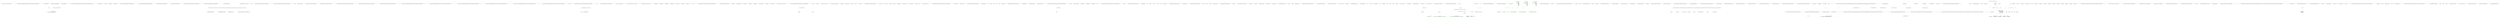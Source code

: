 digraph  {
d5 [cluster="QuantConnect.Securities.Option.DefaultQLRiskFreeRateEstimator.Estimate(QuantConnect.Securities.Security, QuantConnect.Data.Slice, QuantConnect.Data.Market.OptionContract)", color=green, community=0, label="var settlementDate = contract.Time.Date.AddDays(Option.DefaultSettlementDays)", prediction=0, span="53-53"];
d3 [cluster="QuantConnect.Securities.Option.DefaultQLRiskFreeRateEstimator.Estimate(QuantConnect.Securities.Security, QuantConnect.Data.Slice, QuantConnect.Data.Market.OptionContract)", label="Entry QuantConnect.Securities.Option.DefaultQLRiskFreeRateEstimator.Estimate(QuantConnect.Securities.Security, QuantConnect.Data.Slice, QuantConnect.Data.Market.OptionContract)", span="50-50"];
d4 [cluster="QuantConnect.Securities.Option.DefaultQLRiskFreeRateEstimator.Estimate(QuantConnect.Securities.Security, QuantConnect.Data.Slice, QuantConnect.Data.Market.OptionContract)", label="var dayCounter = new Actual365Fixed()", span="52-52"];
d6 [cluster="QuantConnect.Securities.Option.DefaultQLRiskFreeRateEstimator.Estimate(QuantConnect.Securities.Security, QuantConnect.Data.Slice, QuantConnect.Data.Market.OptionContract)", color=green, community=1, label="return new Handle<YieldTermStructure>(\r\n                        new FlatForward(settlementDate, (double)_riskFreeRate, dayCounter));", prediction=1, span="55-56"];
d9 [cluster="System.DateTime.AddDays(double)", label="Entry System.DateTime.AddDays(double)", span="0-0"];
d12 [label="QuantConnect.Securities.Option.DefaultQLRiskFreeRateEstimator", span=""];
d7 [cluster="QuantConnect.Securities.Option.DefaultQLRiskFreeRateEstimator.Estimate(QuantConnect.Securities.Security, QuantConnect.Data.Slice, QuantConnect.Data.Market.OptionContract)", label="Exit QuantConnect.Securities.Option.DefaultQLRiskFreeRateEstimator.Estimate(QuantConnect.Securities.Security, QuantConnect.Data.Slice, QuantConnect.Data.Market.OptionContract)", span="50-50"];
d10 [cluster="Handle<YieldTermStructure>.cstr", label="Entry Handle<YieldTermStructure>.cstr", span=""];
d11 [cluster="FlatForward.cstr", label="Entry FlatForward.cstr", span=""];
d8 [cluster="Actual365Fixed.cstr", label="Entry Actual365Fixed.cstr", span=""];
d1 [cluster="QuantConnect.Securities.Option.DefaultQLRiskFreeRateEstimator.DefaultQLRiskFreeRateEstimator(decimal)", label="_riskFreeRate = riskFreeRate", span="39-39"];
d0 [cluster="QuantConnect.Securities.Option.DefaultQLRiskFreeRateEstimator.DefaultQLRiskFreeRateEstimator(decimal)", label="Entry QuantConnect.Securities.Option.DefaultQLRiskFreeRateEstimator.DefaultQLRiskFreeRateEstimator(decimal)", span="37-37"];
d2 [cluster="QuantConnect.Securities.Option.DefaultQLRiskFreeRateEstimator.DefaultQLRiskFreeRateEstimator(decimal)", label="Exit QuantConnect.Securities.Option.DefaultQLRiskFreeRateEstimator.DefaultQLRiskFreeRateEstimator(decimal)", span="37-37"];
m0_9 [cluster="QuantConnect.Indicators.MeanAbsoluteDeviation.MeanAbsoluteDeviation(string, int)", file="DefaultQLUnderlyingVolatilityEstimator.cs", label="Entry QuantConnect.Indicators.MeanAbsoluteDeviation.MeanAbsoluteDeviation(string, int)", span="43-43"];
m0_8 [cluster="QuantConnect.Indicators.MovingAverageType.AsIndicator(string, int)", file="DefaultQLUnderlyingVolatilityEstimator.cs", label="Entry QuantConnect.Indicators.MovingAverageType.AsIndicator(string, int)", span="54-54"];
m0_18 [cluster="QuantConnect.Indicators.IndicatorBase<QuantConnect.Indicators.IndicatorDataPoint>.Update(System.DateTime, decimal)", file="DefaultQLUnderlyingVolatilityEstimator.cs", label="Entry QuantConnect.Indicators.IndicatorBase<QuantConnect.Indicators.IndicatorDataPoint>.Update(System.DateTime, decimal)", span="33-33"];
m0_10 [cluster="QuantConnect.Indicators.CommodityChannelIndex.ComputeNextValue(QuantConnect.Data.Market.TradeBar)", file="DefaultQLUnderlyingVolatilityEstimator.cs", label="Entry QuantConnect.Indicators.CommodityChannelIndex.ComputeNextValue(QuantConnect.Data.Market.TradeBar)", span="89-89"];
m0_11 [cluster="QuantConnect.Indicators.CommodityChannelIndex.ComputeNextValue(QuantConnect.Data.Market.TradeBar)", file="DefaultQLUnderlyingVolatilityEstimator.cs", label="decimal typicalPrice = (input.High + input.Low + input.Close) / 3.0m", span="90-90"];
m0_12 [cluster="QuantConnect.Indicators.CommodityChannelIndex.ComputeNextValue(QuantConnect.Data.Market.TradeBar)", file="DefaultQLUnderlyingVolatilityEstimator.cs", label="TypicalPriceAverage.Update(input.Time, typicalPrice)", span="92-92"];
m0_13 [cluster="QuantConnect.Indicators.CommodityChannelIndex.ComputeNextValue(QuantConnect.Data.Market.TradeBar)", file="DefaultQLUnderlyingVolatilityEstimator.cs", label="TypicalPriceMeanDeviation.Update(input.Time, typicalPrice)", span="93-93"];
m0_16 [cluster="QuantConnect.Indicators.CommodityChannelIndex.ComputeNextValue(QuantConnect.Data.Market.TradeBar)", file="DefaultQLUnderlyingVolatilityEstimator.cs", label="return (typicalPrice - TypicalPriceAverage.Current) / (_k * TypicalPriceMeanDeviation.Current);", span="98-98"];
m0_14 [cluster="QuantConnect.Indicators.CommodityChannelIndex.ComputeNextValue(QuantConnect.Data.Market.TradeBar)", file="DefaultQLUnderlyingVolatilityEstimator.cs", label="TypicalPriceMeanDeviation.Current == 0.0m", span="95-95"];
m0_15 [cluster="QuantConnect.Indicators.CommodityChannelIndex.ComputeNextValue(QuantConnect.Data.Market.TradeBar)", file="DefaultQLUnderlyingVolatilityEstimator.cs", label="return 0.0m;", span="96-96"];
m0_17 [cluster="QuantConnect.Indicators.CommodityChannelIndex.ComputeNextValue(QuantConnect.Data.Market.TradeBar)", file="DefaultQLUnderlyingVolatilityEstimator.cs", label="Exit QuantConnect.Indicators.CommodityChannelIndex.ComputeNextValue(QuantConnect.Data.Market.TradeBar)", span="89-89"];
m0_2 [cluster="QuantConnect.Indicators.CommodityChannelIndex.CommodityChannelIndex(string, int, QuantConnect.Indicators.MovingAverageType)", file="DefaultQLUnderlyingVolatilityEstimator.cs", label="Entry QuantConnect.Indicators.CommodityChannelIndex.CommodityChannelIndex(string, int, QuantConnect.Indicators.MovingAverageType)", span="69-69"];
m0_3 [cluster="QuantConnect.Indicators.CommodityChannelIndex.CommodityChannelIndex(string, int, QuantConnect.Indicators.MovingAverageType)", file="DefaultQLUnderlyingVolatilityEstimator.cs", label="_period = period", span="71-71"];
m0_4 [cluster="QuantConnect.Indicators.CommodityChannelIndex.CommodityChannelIndex(string, int, QuantConnect.Indicators.MovingAverageType)", file="DefaultQLUnderlyingVolatilityEstimator.cs", label="MovingAverageType = movingAverageType", span="72-72"];
m0_5 [cluster="QuantConnect.Indicators.CommodityChannelIndex.CommodityChannelIndex(string, int, QuantConnect.Indicators.MovingAverageType)", file="DefaultQLUnderlyingVolatilityEstimator.cs", label="TypicalPriceAverage = movingAverageType.AsIndicator(name + ''_TypicalPriceAvg'', period)", span="73-73"];
m0_6 [cluster="QuantConnect.Indicators.CommodityChannelIndex.CommodityChannelIndex(string, int, QuantConnect.Indicators.MovingAverageType)", file="DefaultQLUnderlyingVolatilityEstimator.cs", label="TypicalPriceMeanDeviation = new MeanAbsoluteDeviation(name + ''_TypicalPriceMAD'', period)", span="74-74"];
m0_7 [cluster="QuantConnect.Indicators.CommodityChannelIndex.CommodityChannelIndex(string, int, QuantConnect.Indicators.MovingAverageType)", file="DefaultQLUnderlyingVolatilityEstimator.cs", label="Exit QuantConnect.Indicators.CommodityChannelIndex.CommodityChannelIndex(string, int, QuantConnect.Indicators.MovingAverageType)", span="69-69"];
m0_0 [cluster="QuantConnect.Indicators.CommodityChannelIndex.CommodityChannelIndex(int, QuantConnect.Indicators.MovingAverageType)", file="DefaultQLUnderlyingVolatilityEstimator.cs", label="Entry QuantConnect.Indicators.CommodityChannelIndex.CommodityChannelIndex(int, QuantConnect.Indicators.MovingAverageType)", span="58-58"];
m0_1 [cluster="QuantConnect.Indicators.CommodityChannelIndex.CommodityChannelIndex(int, QuantConnect.Indicators.MovingAverageType)", file="DefaultQLUnderlyingVolatilityEstimator.cs", label="Exit QuantConnect.Indicators.CommodityChannelIndex.CommodityChannelIndex(int, QuantConnect.Indicators.MovingAverageType)", span="58-58"];
m0_19 [file="DefaultQLUnderlyingVolatilityEstimator.cs", label="QuantConnect.Indicators.CommodityChannelIndex", span=""];
m1_0 [cluster="QuantConnect.Securities.Option.IDividendYieldEstimator.Estimate(QuantConnect.Securities.Security, QuantConnect.Data.Slice, QuantConnect.Data.Market.OptionContract)", file="IDividendYieldEstimator.cs", label="Entry QuantConnect.Securities.Option.IDividendYieldEstimator.Estimate(QuantConnect.Securities.Security, QuantConnect.Data.Slice, QuantConnect.Data.Market.OptionContract)", span="40-40"];
m1_1 [cluster="QuantConnect.Securities.Option.IDividendYieldEstimator.Estimate(QuantConnect.Securities.Security, QuantConnect.Data.Slice, QuantConnect.Data.Market.OptionContract)", file="IDividendYieldEstimator.cs", label="Exit QuantConnect.Securities.Option.IDividendYieldEstimator.Estimate(QuantConnect.Securities.Security, QuantConnect.Data.Slice, QuantConnect.Data.Market.OptionContract)", span="40-40"];
m2_0 [cluster="QuantConnect.Securities.Option.IRiskFreeRateEstimator.Estimate(QuantConnect.Securities.Security, QuantConnect.Data.Slice, QuantConnect.Data.Market.OptionContract)", file="IRiskFreeRateEstimator.cs", label="Entry QuantConnect.Securities.Option.IRiskFreeRateEstimator.Estimate(QuantConnect.Securities.Security, QuantConnect.Data.Slice, QuantConnect.Data.Market.OptionContract)", span="39-39"];
m2_1 [cluster="QuantConnect.Securities.Option.IRiskFreeRateEstimator.Estimate(QuantConnect.Securities.Security, QuantConnect.Data.Slice, QuantConnect.Data.Market.OptionContract)", file="IRiskFreeRateEstimator.cs", label="Exit QuantConnect.Securities.Option.IRiskFreeRateEstimator.Estimate(QuantConnect.Securities.Security, QuantConnect.Data.Slice, QuantConnect.Data.Market.OptionContract)", span="39-39"];
m3_0 [cluster="QuantConnect.Securities.Option.IUnderlyingVolatilityEstimator.Estimate(QuantConnect.Securities.Security, QuantConnect.Data.Slice, QuantConnect.Data.Market.OptionContract)", file="IUnderlyingVolatilityEstimator.cs", label="Entry QuantConnect.Securities.Option.IUnderlyingVolatilityEstimator.Estimate(QuantConnect.Securities.Security, QuantConnect.Data.Slice, QuantConnect.Data.Market.OptionContract)", span="40-40"];
m3_1 [cluster="QuantConnect.Securities.Option.IUnderlyingVolatilityEstimator.Estimate(QuantConnect.Securities.Security, QuantConnect.Data.Slice, QuantConnect.Data.Market.OptionContract)", file="IUnderlyingVolatilityEstimator.cs", label="Exit QuantConnect.Securities.Option.IUnderlyingVolatilityEstimator.Estimate(QuantConnect.Securities.Security, QuantConnect.Data.Slice, QuantConnect.Data.Market.OptionContract)", span="40-40"];
m5_112 [cluster="Unk.ToLower", file="OptionContract.cs", label="Entry Unk.ToLower", span=""];
m5_92 [cluster="QuantConnect.Data.Market.Tick.GetSource(QuantConnect.Data.SubscriptionDataConfig, System.DateTime, QuantConnect.DataFeedEndpoint)", file="OptionContract.cs", label="Entry QuantConnect.Data.Market.Tick.GetSource(QuantConnect.Data.SubscriptionDataConfig, System.DateTime, QuantConnect.DataFeedEndpoint)", span="268-268"];
m5_93 [cluster="QuantConnect.Data.Market.Tick.GetSource(QuantConnect.Data.SubscriptionDataConfig, System.DateTime, QuantConnect.DataFeedEndpoint)", file="OptionContract.cs", label="var source = ''''", span="270-270"];
m5_95 [cluster="QuantConnect.Data.Market.Tick.GetSource(QuantConnect.Data.SubscriptionDataConfig, System.DateTime, QuantConnect.DataFeedEndpoint)", file="OptionContract.cs", label=datafeed, span="273-273"];
m5_99 [cluster="QuantConnect.Data.Market.Tick.GetSource(QuantConnect.Data.SubscriptionDataConfig, System.DateTime, QuantConnect.DataFeedEndpoint)", file="OptionContract.cs", label="config.Security == SecurityType.Forex", span="280-280"];
m5_102 [cluster="QuantConnect.Data.Market.Tick.GetSource(QuantConnect.Data.SubscriptionDataConfig, System.DateTime, QuantConnect.DataFeedEndpoint)", file="OptionContract.cs", label="var symbol = String.IsNullOrEmpty(config.MappedSymbol) ? config.Symbol : config.MappedSymbol", span="285-285"];
m5_103 [cluster="QuantConnect.Data.Market.Tick.GetSource(QuantConnect.Data.SubscriptionDataConfig, System.DateTime, QuantConnect.DataFeedEndpoint)", file="OptionContract.cs", label="source = @''../../../Data/'' + config.Security.ToString().ToLower()", span="286-286"];
m5_104 [cluster="QuantConnect.Data.Market.Tick.GetSource(QuantConnect.Data.SubscriptionDataConfig, System.DateTime, QuantConnect.DataFeedEndpoint)", file="OptionContract.cs", label="source += @''/'' + config.Resolution.ToString().ToLower() + @''/'' + symbol.ToLower() + @''/''", span="287-287"];
m5_105 [cluster="QuantConnect.Data.Market.Tick.GetSource(QuantConnect.Data.SubscriptionDataConfig, System.DateTime, QuantConnect.DataFeedEndpoint)", file="OptionContract.cs", label="source += date.ToString(dateFormat) + ''_'' + dataType.ToString().ToLower() + ''.zip''", span="288-288"];
m5_94 [cluster="QuantConnect.Data.Market.Tick.GetSource(QuantConnect.Data.SubscriptionDataConfig, System.DateTime, QuantConnect.DataFeedEndpoint)", file="OptionContract.cs", label="var dataType = TickType.Trade", span="271-271"];
m5_96 [cluster="QuantConnect.Data.Market.Tick.GetSource(QuantConnect.Data.SubscriptionDataConfig, System.DateTime, QuantConnect.DataFeedEndpoint)", file="OptionContract.cs", label="DataFeedEndpoint.Backtesting", span="276-276"];
m5_106 [cluster="QuantConnect.Data.Market.Tick.GetSource(QuantConnect.Data.SubscriptionDataConfig, System.DateTime, QuantConnect.DataFeedEndpoint)", file="OptionContract.cs", label="DataFeedEndpoint.LiveTrading", span="292-292"];
m5_97 [cluster="QuantConnect.Data.Market.Tick.GetSource(QuantConnect.Data.SubscriptionDataConfig, System.DateTime, QuantConnect.DataFeedEndpoint)", file="OptionContract.cs", label="DataFeedEndpoint.FileSystem", span="277-277"];
m5_98 [cluster="QuantConnect.Data.Market.Tick.GetSource(QuantConnect.Data.SubscriptionDataConfig, System.DateTime, QuantConnect.DataFeedEndpoint)", file="OptionContract.cs", label="var dateFormat = ''yyyyMMdd''", span="279-279"];
m5_100 [cluster="QuantConnect.Data.Market.Tick.GetSource(QuantConnect.Data.SubscriptionDataConfig, System.DateTime, QuantConnect.DataFeedEndpoint)", file="OptionContract.cs", label="dataType = TickType.Quote", span="282-282"];
m5_101 [cluster="QuantConnect.Data.Market.Tick.GetSource(QuantConnect.Data.SubscriptionDataConfig, System.DateTime, QuantConnect.DataFeedEndpoint)", file="OptionContract.cs", label="dateFormat = ''yyMMdd''", span="283-283"];
m5_107 [cluster="QuantConnect.Data.Market.Tick.GetSource(QuantConnect.Data.SubscriptionDataConfig, System.DateTime, QuantConnect.DataFeedEndpoint)", file="OptionContract.cs", label="source = ''''", span="293-293"];
m5_108 [cluster="QuantConnect.Data.Market.Tick.GetSource(QuantConnect.Data.SubscriptionDataConfig, System.DateTime, QuantConnect.DataFeedEndpoint)", file="OptionContract.cs", label="return source;", span="297-297"];
m5_109 [cluster="QuantConnect.Data.Market.Tick.GetSource(QuantConnect.Data.SubscriptionDataConfig, System.DateTime, QuantConnect.DataFeedEndpoint)", file="OptionContract.cs", label="Exit QuantConnect.Data.Market.Tick.GetSource(QuantConnect.Data.SubscriptionDataConfig, System.DateTime, QuantConnect.DataFeedEndpoint)", span="268-268"];
m5_12 [cluster="QuantConnect.Data.Market.Tick.Tick(QuantConnect.Data.Market.Tick)", file="OptionContract.cs", label="Entry QuantConnect.Data.Market.Tick.Tick(QuantConnect.Data.Market.Tick)", span="114-114"];
m5_13 [cluster="QuantConnect.Data.Market.Tick.Tick(QuantConnect.Data.Market.Tick)", file="OptionContract.cs", label="Symbol = original.Symbol", span="116-116"];
m5_14 [cluster="QuantConnect.Data.Market.Tick.Tick(QuantConnect.Data.Market.Tick)", file="OptionContract.cs", label="Time = new DateTime(original.Time.Ticks)", span="117-117"];
m5_15 [cluster="QuantConnect.Data.Market.Tick.Tick(QuantConnect.Data.Market.Tick)", file="OptionContract.cs", label="BidPrice = original.BidPrice", span="118-118"];
m5_16 [cluster="QuantConnect.Data.Market.Tick.Tick(QuantConnect.Data.Market.Tick)", file="OptionContract.cs", label="AskPrice = original.AskPrice", span="119-119"];
m5_17 [cluster="QuantConnect.Data.Market.Tick.Tick(QuantConnect.Data.Market.Tick)", file="OptionContract.cs", label="Exchange = original.Exchange", span="120-120"];
m5_18 [cluster="QuantConnect.Data.Market.Tick.Tick(QuantConnect.Data.Market.Tick)", file="OptionContract.cs", label="SaleCondition = original.SaleCondition", span="121-121"];
m5_19 [cluster="QuantConnect.Data.Market.Tick.Tick(QuantConnect.Data.Market.Tick)", file="OptionContract.cs", label="Quantity = original.Quantity", span="122-122"];
m5_20 [cluster="QuantConnect.Data.Market.Tick.Tick(QuantConnect.Data.Market.Tick)", file="OptionContract.cs", label="Suspicious = original.Suspicious", span="123-123"];
m5_21 [cluster="QuantConnect.Data.Market.Tick.Tick(QuantConnect.Data.Market.Tick)", file="OptionContract.cs", label="Exit QuantConnect.Data.Market.Tick.Tick(QuantConnect.Data.Market.Tick)", span="114-114"];
m5_54 [cluster="QuantConnect.Data.Market.Tick.Tick(QuantConnect.Data.SubscriptionDataConfig, string, System.DateTime, QuantConnect.DataFeedEndpoint)", file="OptionContract.cs", label="Entry QuantConnect.Data.Market.Tick.Tick(QuantConnect.Data.SubscriptionDataConfig, string, System.DateTime, QuantConnect.DataFeedEndpoint)", span="190-190"];
m5_55 [cluster="QuantConnect.Data.Market.Tick.Tick(QuantConnect.Data.SubscriptionDataConfig, string, System.DateTime, QuantConnect.DataFeedEndpoint)", file="OptionContract.cs", label="var csv = line.Split(',')", span="194-194"];
m5_56 [cluster="QuantConnect.Data.Market.Tick.Tick(QuantConnect.Data.SubscriptionDataConfig, string, System.DateTime, QuantConnect.DataFeedEndpoint)", file="OptionContract.cs", label="config.Security", span="197-197"];
m5_58 [cluster="QuantConnect.Data.Market.Tick.Tick(QuantConnect.Data.SubscriptionDataConfig, string, System.DateTime, QuantConnect.DataFeedEndpoint)", file="OptionContract.cs", label="Symbol = config.Symbol", span="200-200"];
m5_59 [cluster="QuantConnect.Data.Market.Tick.Tick(QuantConnect.Data.SubscriptionDataConfig, string, System.DateTime, QuantConnect.DataFeedEndpoint)", file="OptionContract.cs", label="Time = date.Date.AddMilliseconds(Convert.ToInt64(csv[0]))", span="201-201"];
m5_60 [cluster="QuantConnect.Data.Market.Tick.Tick(QuantConnect.Data.SubscriptionDataConfig, string, System.DateTime, QuantConnect.DataFeedEndpoint)", file="OptionContract.cs", label="Value = (csv[1].ToDecimal() / 10000m) * config.PriceScaleFactor", span="202-202"];
m5_69 [cluster="QuantConnect.Data.Market.Tick.Tick(QuantConnect.Data.SubscriptionDataConfig, string, System.DateTime, QuantConnect.DataFeedEndpoint)", file="OptionContract.cs", label="Symbol = config.Symbol", span="215-215"];
m5_63 [cluster="QuantConnect.Data.Market.Tick.Tick(QuantConnect.Data.SubscriptionDataConfig, string, System.DateTime, QuantConnect.DataFeedEndpoint)", file="OptionContract.cs", label="Quantity = Convert.ToInt32(csv[2])", span="205-205"];
m5_64 [cluster="QuantConnect.Data.Market.Tick.Tick(QuantConnect.Data.SubscriptionDataConfig, string, System.DateTime, QuantConnect.DataFeedEndpoint)", file="OptionContract.cs", label="csv.Length > 3", span="206-206"];
m5_65 [cluster="QuantConnect.Data.Market.Tick.Tick(QuantConnect.Data.SubscriptionDataConfig, string, System.DateTime, QuantConnect.DataFeedEndpoint)", file="OptionContract.cs", label="Exchange = csv[3]", span="208-208"];
m5_66 [cluster="QuantConnect.Data.Market.Tick.Tick(QuantConnect.Data.SubscriptionDataConfig, string, System.DateTime, QuantConnect.DataFeedEndpoint)", file="OptionContract.cs", label="SaleCondition = csv[4]", span="209-209"];
m5_67 [cluster="QuantConnect.Data.Market.Tick.Tick(QuantConnect.Data.SubscriptionDataConfig, string, System.DateTime, QuantConnect.DataFeedEndpoint)", file="OptionContract.cs", label="Suspicious = (csv[5] == ''1'')", span="210-210"];
m5_71 [cluster="QuantConnect.Data.Market.Tick.Tick(QuantConnect.Data.SubscriptionDataConfig, string, System.DateTime, QuantConnect.DataFeedEndpoint)", file="OptionContract.cs", label="Time = DateTime.ParseExact(csv[0], ''yyyyMMdd HH:mm:ss.ffff'', CultureInfo.InvariantCulture)", span="217-217"];
m5_72 [cluster="QuantConnect.Data.Market.Tick.Tick(QuantConnect.Data.SubscriptionDataConfig, string, System.DateTime, QuantConnect.DataFeedEndpoint)", file="OptionContract.cs", label="BidPrice = csv[1].ToDecimal()", span="218-218"];
m5_73 [cluster="QuantConnect.Data.Market.Tick.Tick(QuantConnect.Data.SubscriptionDataConfig, string, System.DateTime, QuantConnect.DataFeedEndpoint)", file="OptionContract.cs", label="AskPrice = csv[2].ToDecimal()", span="219-219"];
m5_57 [cluster="QuantConnect.Data.Market.Tick.Tick(QuantConnect.Data.SubscriptionDataConfig, string, System.DateTime, QuantConnect.DataFeedEndpoint)", file="OptionContract.cs", label="SecurityType.Equity", span="199-199"];
m5_68 [cluster="QuantConnect.Data.Market.Tick.Tick(QuantConnect.Data.SubscriptionDataConfig, string, System.DateTime, QuantConnect.DataFeedEndpoint)", file="OptionContract.cs", label="SecurityType.Forex", span="214-214"];
m5_61 [cluster="QuantConnect.Data.Market.Tick.Tick(QuantConnect.Data.SubscriptionDataConfig, string, System.DateTime, QuantConnect.DataFeedEndpoint)", file="OptionContract.cs", label="DataType = MarketDataType.Tick", span="203-203"];
m5_62 [cluster="QuantConnect.Data.Market.Tick.Tick(QuantConnect.Data.SubscriptionDataConfig, string, System.DateTime, QuantConnect.DataFeedEndpoint)", file="OptionContract.cs", label="TickType = TickType.Trade", span="204-204"];
m5_75 [cluster="QuantConnect.Data.Market.Tick.Tick(QuantConnect.Data.SubscriptionDataConfig, string, System.DateTime, QuantConnect.DataFeedEndpoint)", file="OptionContract.cs", label=Exception, span="224-224"];
m5_70 [cluster="QuantConnect.Data.Market.Tick.Tick(QuantConnect.Data.SubscriptionDataConfig, string, System.DateTime, QuantConnect.DataFeedEndpoint)", file="OptionContract.cs", label="TickType = TickType.Quote", span="216-216"];
m5_74 [cluster="QuantConnect.Data.Market.Tick.Tick(QuantConnect.Data.SubscriptionDataConfig, string, System.DateTime, QuantConnect.DataFeedEndpoint)", file="OptionContract.cs", label="Value = BidPrice + (AskPrice - BidPrice) / 2", span="220-220"];
m5_76 [cluster="QuantConnect.Data.Market.Tick.Tick(QuantConnect.Data.SubscriptionDataConfig, string, System.DateTime, QuantConnect.DataFeedEndpoint)", file="OptionContract.cs", label="Log.Error(''Error Generating Tick: '' + err.Message)", span="226-226"];
m5_77 [cluster="QuantConnect.Data.Market.Tick.Tick(QuantConnect.Data.SubscriptionDataConfig, string, System.DateTime, QuantConnect.DataFeedEndpoint)", file="OptionContract.cs", label="Exit QuantConnect.Data.Market.Tick.Tick(QuantConnect.Data.SubscriptionDataConfig, string, System.DateTime, QuantConnect.DataFeedEndpoint)", span="190-190"];
m5_51 [cluster="string.Split(params char[])", file="OptionContract.cs", label="Entry string.Split(params char[])", span="0-0"];
m5_81 [cluster="System.Convert.ToInt32(string)", file="OptionContract.cs", label="Entry System.Convert.ToInt32(string)", span="0-0"];
m5_32 [cluster="QuantConnect.Data.Market.Tick.Tick(System.DateTime, string, decimal, decimal, decimal)", file="OptionContract.cs", label="Entry QuantConnect.Data.Market.Tick.Tick(System.DateTime, string, decimal, decimal, decimal)", span="154-154"];
m5_33 [cluster="QuantConnect.Data.Market.Tick.Tick(System.DateTime, string, decimal, decimal, decimal)", file="OptionContract.cs", label="DataType = MarketDataType.Tick", span="156-156"];
m5_34 [cluster="QuantConnect.Data.Market.Tick.Tick(System.DateTime, string, decimal, decimal, decimal)", file="OptionContract.cs", label="Time = time", span="157-157"];
m5_35 [cluster="QuantConnect.Data.Market.Tick.Tick(System.DateTime, string, decimal, decimal, decimal)", file="OptionContract.cs", label="Symbol = symbol", span="158-158"];
m5_36 [cluster="QuantConnect.Data.Market.Tick.Tick(System.DateTime, string, decimal, decimal, decimal)", file="OptionContract.cs", label="Value = last", span="159-159"];
m5_38 [cluster="QuantConnect.Data.Market.Tick.Tick(System.DateTime, string, decimal, decimal, decimal)", file="OptionContract.cs", label="BidPrice = bid", span="161-161"];
m5_39 [cluster="QuantConnect.Data.Market.Tick.Tick(System.DateTime, string, decimal, decimal, decimal)", file="OptionContract.cs", label="AskPrice = ask", span="162-162"];
m5_37 [cluster="QuantConnect.Data.Market.Tick.Tick(System.DateTime, string, decimal, decimal, decimal)", file="OptionContract.cs", label="TickType = TickType.Quote", span="160-160"];
m5_40 [cluster="QuantConnect.Data.Market.Tick.Tick(System.DateTime, string, decimal, decimal, decimal)", file="OptionContract.cs", label="Exit QuantConnect.Data.Market.Tick.Tick(System.DateTime, string, decimal, decimal, decimal)", span="154-154"];
m5_22 [cluster="System.DateTime.DateTime(long)", file="OptionContract.cs", label="Entry System.DateTime.DateTime(long)", span="0-0"];
m5_79 [cluster="System.DateTime.AddMilliseconds(double)", file="OptionContract.cs", label="Entry System.DateTime.AddMilliseconds(double)", span="0-0"];
m5_82 [cluster="QuantConnect.Logging.Log.Error(string, bool)", file="OptionContract.cs", label="Entry QuantConnect.Logging.Log.Error(string, bool)", span="86-86"];
m5_83 [cluster="QuantConnect.Data.Market.Tick.Reader(QuantConnect.Data.SubscriptionDataConfig, string, System.DateTime, QuantConnect.DataFeedEndpoint)", file="OptionContract.cs", label="Entry QuantConnect.Data.Market.Tick.Reader(QuantConnect.Data.SubscriptionDataConfig, string, System.DateTime, QuantConnect.DataFeedEndpoint)", span="241-241"];
m5_84 [cluster="QuantConnect.Data.Market.Tick.Reader(QuantConnect.Data.SubscriptionDataConfig, string, System.DateTime, QuantConnect.DataFeedEndpoint)", file="OptionContract.cs", label="var _tick = new Tick()", span="243-243"];
m5_85 [cluster="QuantConnect.Data.Market.Tick.Reader(QuantConnect.Data.SubscriptionDataConfig, string, System.DateTime, QuantConnect.DataFeedEndpoint)", file="OptionContract.cs", label=datafeed, span="246-246"];
m5_88 [cluster="QuantConnect.Data.Market.Tick.Reader(QuantConnect.Data.SubscriptionDataConfig, string, System.DateTime, QuantConnect.DataFeedEndpoint)", file="OptionContract.cs", label="_tick = new Tick(config, line, date, datafeed)", span="252-252"];
m5_86 [cluster="QuantConnect.Data.Market.Tick.Reader(QuantConnect.Data.SubscriptionDataConfig, string, System.DateTime, QuantConnect.DataFeedEndpoint)", file="OptionContract.cs", label="DataFeedEndpoint.FileSystem", span="249-249"];
m5_89 [cluster="QuantConnect.Data.Market.Tick.Reader(QuantConnect.Data.SubscriptionDataConfig, string, System.DateTime, QuantConnect.DataFeedEndpoint)", file="OptionContract.cs", label="DataFeedEndpoint.LiveTrading", span="254-254"];
m5_87 [cluster="QuantConnect.Data.Market.Tick.Reader(QuantConnect.Data.SubscriptionDataConfig, string, System.DateTime, QuantConnect.DataFeedEndpoint)", file="OptionContract.cs", label="DataFeedEndpoint.Backtesting", span="250-250"];
m5_90 [cluster="QuantConnect.Data.Market.Tick.Reader(QuantConnect.Data.SubscriptionDataConfig, string, System.DateTime, QuantConnect.DataFeedEndpoint)", file="OptionContract.cs", label="return _tick;", span="258-258"];
m5_91 [cluster="QuantConnect.Data.Market.Tick.Reader(QuantConnect.Data.SubscriptionDataConfig, string, System.DateTime, QuantConnect.DataFeedEndpoint)", file="OptionContract.cs", label="Exit QuantConnect.Data.Market.Tick.Reader(QuantConnect.Data.SubscriptionDataConfig, string, System.DateTime, QuantConnect.DataFeedEndpoint)", span="241-241"];
m5_111 [cluster="Unk.ToString", file="OptionContract.cs", label="Entry Unk.ToString", span=""];
m5_23 [cluster="QuantConnect.Data.Market.Tick.Tick(System.DateTime, string, decimal, decimal)", file="OptionContract.cs", label="Entry QuantConnect.Data.Market.Tick.Tick(System.DateTime, string, decimal, decimal)", span="134-134"];
m5_24 [cluster="QuantConnect.Data.Market.Tick.Tick(System.DateTime, string, decimal, decimal)", file="OptionContract.cs", label="DataType = MarketDataType.Tick", span="136-136"];
m5_25 [cluster="QuantConnect.Data.Market.Tick.Tick(System.DateTime, string, decimal, decimal)", file="OptionContract.cs", label="Time = time", span="137-137"];
m5_26 [cluster="QuantConnect.Data.Market.Tick.Tick(System.DateTime, string, decimal, decimal)", file="OptionContract.cs", label="Symbol = symbol", span="138-138"];
m5_27 [cluster="QuantConnect.Data.Market.Tick.Tick(System.DateTime, string, decimal, decimal)", file="OptionContract.cs", label="Value = bid + (ask - bid) / 2", span="139-139"];
m5_29 [cluster="QuantConnect.Data.Market.Tick.Tick(System.DateTime, string, decimal, decimal)", file="OptionContract.cs", label="BidPrice = bid", span="141-141"];
m5_30 [cluster="QuantConnect.Data.Market.Tick.Tick(System.DateTime, string, decimal, decimal)", file="OptionContract.cs", label="AskPrice = ask", span="142-142"];
m5_28 [cluster="QuantConnect.Data.Market.Tick.Tick(System.DateTime, string, decimal, decimal)", file="OptionContract.cs", label="TickType = TickType.Quote", span="140-140"];
m5_31 [cluster="QuantConnect.Data.Market.Tick.Tick(System.DateTime, string, decimal, decimal)", file="OptionContract.cs", label="Exit QuantConnect.Data.Market.Tick.Tick(System.DateTime, string, decimal, decimal)", span="134-134"];
m5_115 [cluster="System.DateTime.ToString(string)", file="OptionContract.cs", label="Entry System.DateTime.ToString(string)", span="0-0"];
m5_116 [cluster="QuantConnect.Data.Market.Tick.Update(decimal, decimal, decimal, decimal)", file="OptionContract.cs", label="Entry QuantConnect.Data.Market.Tick.Update(decimal, decimal, decimal, decimal)", span="308-308"];
m5_117 [cluster="QuantConnect.Data.Market.Tick.Update(decimal, decimal, decimal, decimal)", file="OptionContract.cs", label="Value = lastTrade", span="310-310"];
m5_118 [cluster="QuantConnect.Data.Market.Tick.Update(decimal, decimal, decimal, decimal)", file="OptionContract.cs", label="BidPrice = bidPrice", span="311-311"];
m5_119 [cluster="QuantConnect.Data.Market.Tick.Update(decimal, decimal, decimal, decimal)", file="OptionContract.cs", label="AskPrice = askPrice", span="312-312"];
m5_120 [cluster="QuantConnect.Data.Market.Tick.Update(decimal, decimal, decimal, decimal)", file="OptionContract.cs", label="Quantity = Convert.ToInt32(volume)", span="313-313"];
m5_121 [cluster="QuantConnect.Data.Market.Tick.Update(decimal, decimal, decimal, decimal)", file="OptionContract.cs", label="Exit QuantConnect.Data.Market.Tick.Update(decimal, decimal, decimal, decimal)", span="308-308"];
m5_114 [cluster="string.ToLower()", file="OptionContract.cs", label="Entry string.ToLower()", span="0-0"];
m5_52 [cluster="System.DateTime.ParseExact(string, string, System.IFormatProvider)", file="OptionContract.cs", label="Entry System.DateTime.ParseExact(string, string, System.IFormatProvider)", span="0-0"];
m5_113 [cluster="System.Enum.ToString()", file="OptionContract.cs", label="Entry System.Enum.ToString()", span="0-0"];
m5_80 [cluster="string.ToDecimal()", file="OptionContract.cs", label="Entry string.ToDecimal()", span="156-156"];
m5_122 [cluster="System.Convert.ToInt32(decimal)", file="OptionContract.cs", label="Entry System.Convert.ToInt32(decimal)", span="0-0"];
m5_78 [cluster="System.Convert.ToInt64(string)", file="OptionContract.cs", label="Entry System.Convert.ToInt64(string)", span="0-0"];
m5_110 [cluster="string.IsNullOrEmpty(string)", file="OptionContract.cs", label="Entry string.IsNullOrEmpty(string)", span="0-0"];
m5_41 [cluster="QuantConnect.Data.Market.Tick.Tick(string, string)", file="OptionContract.cs", label="Entry QuantConnect.Data.Market.Tick.Tick(string, string)", span="170-170"];
m5_42 [cluster="QuantConnect.Data.Market.Tick.Tick(string, string)", file="OptionContract.cs", label="var csv = line.Split(',')", span="172-172"];
m5_44 [cluster="QuantConnect.Data.Market.Tick.Tick(string, string)", file="OptionContract.cs", label="Symbol = symbol", span="174-174"];
m5_43 [cluster="QuantConnect.Data.Market.Tick.Tick(string, string)", file="OptionContract.cs", label="DataType = MarketDataType.Tick", span="173-173"];
m5_45 [cluster="QuantConnect.Data.Market.Tick.Tick(string, string)", file="OptionContract.cs", label="Time = DateTime.ParseExact(csv[0], ''yyyyMMdd HH:mm:ss.ffff'', CultureInfo.InvariantCulture)", span="175-175"];
m5_48 [cluster="QuantConnect.Data.Market.Tick.Tick(string, string)", file="OptionContract.cs", label="BidPrice = Convert.ToDecimal(csv[1], CultureInfo.InvariantCulture)", span="178-178"];
m5_49 [cluster="QuantConnect.Data.Market.Tick.Tick(string, string)", file="OptionContract.cs", label="AskPrice = Convert.ToDecimal(csv[2], CultureInfo.InvariantCulture)", span="179-179"];
m5_46 [cluster="QuantConnect.Data.Market.Tick.Tick(string, string)", file="OptionContract.cs", label="Value = BidPrice + (AskPrice - BidPrice) / 2", span="176-176"];
m5_47 [cluster="QuantConnect.Data.Market.Tick.Tick(string, string)", file="OptionContract.cs", label="TickType = TickType.Quote", span="177-177"];
m5_50 [cluster="QuantConnect.Data.Market.Tick.Tick(string, string)", file="OptionContract.cs", label="Exit QuantConnect.Data.Market.Tick.Tick(string, string)", span="170-170"];
m5_0 [cluster="QuantConnect.Data.Market.Tick.Tick()", file="OptionContract.cs", label="Entry QuantConnect.Data.Market.Tick.Tick()", span="97-97"];
m5_1 [cluster="QuantConnect.Data.Market.Tick.Tick()", file="OptionContract.cs", label="Value = 0", span="99-99"];
m5_2 [cluster="QuantConnect.Data.Market.Tick.Tick()", file="OptionContract.cs", label="Time = new DateTime()", span="100-100"];
m5_3 [cluster="QuantConnect.Data.Market.Tick.Tick()", file="OptionContract.cs", label="DataType = MarketDataType.Tick", span="101-101"];
m5_4 [cluster="QuantConnect.Data.Market.Tick.Tick()", file="OptionContract.cs", label="Symbol = ''''", span="102-102"];
m5_5 [cluster="QuantConnect.Data.Market.Tick.Tick()", file="OptionContract.cs", label="TickType = TickType.Trade", span="103-103"];
m5_6 [cluster="QuantConnect.Data.Market.Tick.Tick()", file="OptionContract.cs", label="Quantity = 0", span="104-104"];
m5_7 [cluster="QuantConnect.Data.Market.Tick.Tick()", file="OptionContract.cs", label="Exchange = ''''", span="105-105"];
m5_8 [cluster="QuantConnect.Data.Market.Tick.Tick()", file="OptionContract.cs", label="SaleCondition = ''''", span="106-106"];
m5_9 [cluster="QuantConnect.Data.Market.Tick.Tick()", file="OptionContract.cs", label="Suspicious = false", span="107-107"];
m5_10 [cluster="QuantConnect.Data.Market.Tick.Tick()", file="OptionContract.cs", label="Exit QuantConnect.Data.Market.Tick.Tick()", span="97-97"];
m5_11 [cluster="System.DateTime.DateTime()", file="OptionContract.cs", label="Entry System.DateTime.DateTime()", span="0-0"];
m5_123 [cluster="QuantConnect.Data.Market.Tick.Clone()", file="OptionContract.cs", label="Entry QuantConnect.Data.Market.Tick.Clone()", span="321-321"];
m5_124 [cluster="QuantConnect.Data.Market.Tick.Clone()", file="OptionContract.cs", label="return new Tick(this);", span="323-323"];
m5_125 [cluster="QuantConnect.Data.Market.Tick.Clone()", file="OptionContract.cs", label="Exit QuantConnect.Data.Market.Tick.Clone()", span="321-321"];
m5_53 [cluster="System.Convert.ToDecimal(string, System.IFormatProvider)", file="OptionContract.cs", label="Entry System.Convert.ToDecimal(string, System.IFormatProvider)", span="0-0"];
m5_126 [file="OptionContract.cs", label="QuantConnect.Data.Market.Tick", span=""];
m6_0 [cluster="QuantConnect.Tests.Indicators.AroonOscillatorTests.ComparesWithExternalData()", file="OptionMarginModel.cs", label="Entry QuantConnect.Tests.Indicators.AroonOscillatorTests.ComparesWithExternalData()", span="26-26"];
m6_1 [cluster="QuantConnect.Tests.Indicators.AroonOscillatorTests.ComparesWithExternalData()", color=green, community=0, file="OptionMarginModel.cs", label="int maxFailures = 57", prediction=2, span="29-29"];
m6_2 [cluster="QuantConnect.Tests.Indicators.AroonOscillatorTests.ComparesWithExternalData()", color=green, community=0, file="OptionMarginModel.cs", label="int totalFailures = 0", prediction=2, span="30-30"];
m6_5 [cluster="QuantConnect.Tests.Indicators.AroonOscillatorTests.ComparesWithExternalData()", color=green, community=0, file="OptionMarginModel.cs", label="totalFailures > maxFailures", prediction=2, span="44-44"];
m6_6 [cluster="QuantConnect.Tests.Indicators.AroonOscillatorTests.ComparesWithExternalData()", color=green, community=0, file="OptionMarginModel.cs", label="Assert.Fail(''Aroon did worse than previously expected. Failed: {0} Expected: {1}'', totalFailures, maxFailures)", prediction=2, span="46-46"];
m6_7 [cluster="QuantConnect.Tests.Indicators.AroonOscillatorTests.ComparesWithExternalData()", color=green, community=0, file="OptionMarginModel.cs", label="Console.WriteLine(''Aroon failed {0} data points against an expected of {1}'', totalFailures, maxFailures)", prediction=2, span="50-50"];
m6_3 [cluster="QuantConnect.Tests.Indicators.AroonOscillatorTests.ComparesWithExternalData()", color=green, community=0, file="OptionMarginModel.cs", label="var aroon = new AroonOscillator(14, 14)", prediction=7, span="31-31"];
m6_4 [cluster="QuantConnect.Tests.Indicators.AroonOscillatorTests.ComparesWithExternalData()", color=green, community=0, file="OptionMarginModel.cs", label="TestHelper.TestIndicator(aroon, ''spy_aroon_oscillator.txt'', ''Aroon Oscillator 14'', (i, expected) =>\r\n            {\r\n                try\r\n                {\r\n                    Assert.AreEqual(expected, (double) aroon.Current.Value, 1e-3);\r\n                }\r\n                catch\r\n                {\r\n                    totalFailures++;\r\n                }\r\n            })", prediction=2, span="32-42"];
m6_8 [cluster="QuantConnect.Tests.Indicators.AroonOscillatorTests.ComparesWithExternalData()", file="OptionMarginModel.cs", label="Exit QuantConnect.Tests.Indicators.AroonOscillatorTests.ComparesWithExternalData()", span="26-26"];
m6_18 [cluster="QuantConnect.Tests.Indicators.AroonOscillatorTests.ResetsProperly()", file="OptionMarginModel.cs", label="Entry QuantConnect.Tests.Indicators.AroonOscillatorTests.ResetsProperly()", span="56-56"];
m6_19 [cluster="QuantConnect.Tests.Indicators.AroonOscillatorTests.ResetsProperly()", color=green, community=0, file="OptionMarginModel.cs", label="var aroon = new AroonOscillator(3, 3)", prediction=9, span="58-58"];
m6_20 [cluster="QuantConnect.Tests.Indicators.AroonOscillatorTests.ResetsProperly()", color=green, community=0, file="OptionMarginModel.cs", label="aroon.Update(new TradeBar\r\n            {\r\n                Symbol = ''SPY'',\r\n                Time = DateTime.Today,\r\n                Open = 3m,\r\n                High = 7m,\r\n                Low = 2m,\r\n                Close = 5m,\r\n                Volume = 10\r\n            })", prediction=10, span="59-68"];
m6_21 [cluster="QuantConnect.Tests.Indicators.AroonOscillatorTests.ResetsProperly()", color=green, community=0, file="OptionMarginModel.cs", label="aroon.Update(new TradeBar\r\n            {\r\n                Symbol = ''SPY'',\r\n                Time = DateTime.Today.AddSeconds(1),\r\n                Open = 3m,\r\n                High = 7m,\r\n                Low = 2m,\r\n                Close = 5m,\r\n                Volume = 10\r\n            })", prediction=11, span="69-78"];
m6_22 [cluster="QuantConnect.Tests.Indicators.AroonOscillatorTests.ResetsProperly()", color=green, community=0, file="OptionMarginModel.cs", label="Assert.IsFalse(aroon.IsReady)", prediction=9, span="79-79"];
m6_23 [cluster="QuantConnect.Tests.Indicators.AroonOscillatorTests.ResetsProperly()", color=green, community=0, file="OptionMarginModel.cs", label="aroon.Update(new TradeBar\r\n            {\r\n                Symbol = ''SPY'',\r\n                Time = DateTime.Today.AddSeconds(2),\r\n                Open = 3m,\r\n                High = 7m,\r\n                Low = 2m,\r\n                Close = 5m,\r\n                Volume = 10\r\n            })", prediction=13, span="80-89"];
m6_24 [cluster="QuantConnect.Tests.Indicators.AroonOscillatorTests.ResetsProperly()", color=green, community=0, file="OptionMarginModel.cs", label="Assert.IsTrue(aroon.IsReady)", prediction=9, span="90-90"];
m6_25 [cluster="QuantConnect.Tests.Indicators.AroonOscillatorTests.ResetsProperly()", color=green, community=0, file="OptionMarginModel.cs", label="aroon.Reset()", prediction=9, span="92-92"];
m6_26 [cluster="QuantConnect.Tests.Indicators.AroonOscillatorTests.ResetsProperly()", color=green, community=0, file="OptionMarginModel.cs", label="TestHelper.AssertIndicatorIsInDefaultState(aroon)", prediction=9, span="93-93"];
m6_27 [cluster="QuantConnect.Tests.Indicators.AroonOscillatorTests.ResetsProperly()", color=green, community=0, file="OptionMarginModel.cs", label="TestHelper.AssertIndicatorIsInDefaultState(aroon.AroonUp)", prediction=9, span="94-94"];
m6_28 [cluster="QuantConnect.Tests.Indicators.AroonOscillatorTests.ResetsProperly()", color=green, community=0, file="OptionMarginModel.cs", label="TestHelper.AssertIndicatorIsInDefaultState(aroon.AroonDown)", prediction=9, span="95-95"];
m6_29 [cluster="QuantConnect.Tests.Indicators.AroonOscillatorTests.ResetsProperly()", file="OptionMarginModel.cs", label="Exit QuantConnect.Tests.Indicators.AroonOscillatorTests.ResetsProperly()", span="56-56"];
m6_33 [cluster="Unk.IsFalse", file="OptionMarginModel.cs", label="Entry Unk.IsFalse", span=""];
m6_36 [cluster="QuantConnect.Tests.Indicators.TestHelper.AssertIndicatorIsInDefaultState<T>(QuantConnect.Indicators.IndicatorBase<T>)", file="OptionMarginModel.cs", label="Entry QuantConnect.Tests.Indicators.TestHelper.AssertIndicatorIsInDefaultState<T>(QuantConnect.Indicators.IndicatorBase<T>)", span="239-239"];
m6_17 [cluster="Unk.AreEqual", file="OptionMarginModel.cs", label="Entry Unk.AreEqual", span=""];
m6_11 [cluster="Unk.Fail", file="OptionMarginModel.cs", label="Entry Unk.Fail", span=""];
m6_31 [cluster="QuantConnect.Indicators.IndicatorBase<T>.Update(T)", file="OptionMarginModel.cs", label="Entry QuantConnect.Indicators.IndicatorBase<T>.Update(T)", span="82-82"];
m6_34 [cluster="Unk.IsTrue", file="OptionMarginModel.cs", label="Entry Unk.IsTrue", span=""];
m6_10 [cluster="Unk.TestIndicator", file="OptionMarginModel.cs", label="Entry Unk.TestIndicator", span=""];
m6_9 [cluster="QuantConnect.Indicators.AroonOscillator.AroonOscillator(int, int)", file="OptionMarginModel.cs", label="Entry QuantConnect.Indicators.AroonOscillator.AroonOscillator(int, int)", span="50-50"];
m6_30 [cluster="QuantConnect.Data.Market.TradeBar.TradeBar()", file="OptionMarginModel.cs", label="Entry QuantConnect.Data.Market.TradeBar.TradeBar()", span="78-78"];
m6_12 [cluster="System.Console.WriteLine(string, object, object)", file="OptionMarginModel.cs", label="Entry System.Console.WriteLine(string, object, object)", span="0-0"];
m6_32 [cluster="System.DateTime.AddSeconds(double)", file="OptionMarginModel.cs", label="Entry System.DateTime.AddSeconds(double)", span="0-0"];
m6_35 [cluster="QuantConnect.Indicators.AroonOscillator.Reset()", file="OptionMarginModel.cs", label="Entry QuantConnect.Indicators.AroonOscillator.Reset()", span="121-121"];
m6_13 [cluster="lambda expression", file="OptionMarginModel.cs", label="Entry lambda expression", span="32-42"];
m6_14 [cluster="lambda expression", color=green, community=0, file="OptionMarginModel.cs", label="Assert.AreEqual(expected, (double) aroon.Current.Value, 1e-3)", prediction=7, span="36-36"];
m6_15 [cluster="lambda expression", color=green, community=0, file="OptionMarginModel.cs", label="totalFailures++", prediction=2, span="40-40"];
m6_16 [cluster="lambda expression", file="OptionMarginModel.cs", label="Exit lambda expression", span="32-42"];
m6_37 [file="OptionMarginModel.cs", label=aroon, span=""];
m6_38 [file="OptionMarginModel.cs", label=totalFailures, span=""];
m7_8 [cluster="QuantConnect.Algorithm.QCAlgorithm.SetEndDate(System.DateTime)", file="OptionMarginModelTests.cs", label="Entry QuantConnect.Algorithm.QCAlgorithm.SetEndDate(System.DateTime)", span="538-538"];
m7_18 [cluster="QuantConnect.Algorithm.QCAlgorithm.Debug(string)", file="OptionMarginModelTests.cs", label="Entry QuantConnect.Algorithm.QCAlgorithm.Debug(string)", span="709-709"];
m7_11 [cluster="QuantConnect.Algorithm.Examples.QCUQuandlImporter.OnData(QuantConnect.Data.Custom.Quandl)", file="OptionMarginModelTests.cs", label="Entry QuantConnect.Algorithm.Examples.QCUQuandlImporter.OnData(QuantConnect.Data.Custom.Quandl)", span="47-47"];
m7_12 [cluster="QuantConnect.Algorithm.Examples.QCUQuandlImporter.OnData(QuantConnect.Data.Custom.Quandl)", color=green, community=0, file="OptionMarginModelTests.cs", label="!Portfolio.HoldStock", prediction=21, span="49-49"];
m7_13 [cluster="QuantConnect.Algorithm.Examples.QCUQuandlImporter.OnData(QuantConnect.Data.Custom.Quandl)", color=green, community=0, file="OptionMarginModelTests.cs", label="SetHoldings(_quandlCode, 1)", prediction=21, span="52-52"];
m7_14 [cluster="QuantConnect.Algorithm.Examples.QCUQuandlImporter.OnData(QuantConnect.Data.Custom.Quandl)", color=green, community=0, file="OptionMarginModelTests.cs", label="Debug(''Purchased '' + _quandlCode + '' >> '' + Time.ToShortDateString())", prediction=21, span="55-55"];
m7_15 [cluster="QuantConnect.Algorithm.Examples.QCUQuandlImporter.OnData(QuantConnect.Data.Custom.Quandl)", file="OptionMarginModelTests.cs", label="Exit QuantConnect.Algorithm.Examples.QCUQuandlImporter.OnData(QuantConnect.Data.Custom.Quandl)", span="47-47"];
m7_17 [cluster="System.DateTime.ToShortDateString()", file="OptionMarginModelTests.cs", label="Entry System.DateTime.ToShortDateString()", span="0-0"];
m7_0 [cluster="QuantConnect.Algorithm.Examples.QCUQuandlImporter.Initialize()", file="OptionMarginModelTests.cs", label="Entry QuantConnect.Algorithm.Examples.QCUQuandlImporter.Initialize()", span="33-33"];
m7_1 [cluster="QuantConnect.Algorithm.Examples.QCUQuandlImporter.Initialize()", color=green, community=0, file="OptionMarginModelTests.cs", label="SetStartDate(2013, 1, 1)", prediction=21, span="36-36"];
m7_2 [cluster="QuantConnect.Algorithm.Examples.QCUQuandlImporter.Initialize()", color=green, community=0, file="OptionMarginModelTests.cs", label="SetEndDate(DateTime.Now.Date.AddDays(-1))", prediction=21, span="37-37"];
m7_3 [cluster="QuantConnect.Algorithm.Examples.QCUQuandlImporter.Initialize()", color=green, community=0, file="OptionMarginModelTests.cs", label="SetCash(25000)", prediction=21, span="40-40"];
m7_4 [cluster="QuantConnect.Algorithm.Examples.QCUQuandlImporter.Initialize()", color=green, community=0, file="OptionMarginModelTests.cs", label="AddData<Quandl>(_quandlCode)", prediction=21, span="43-43"];
m7_5 [cluster="QuantConnect.Algorithm.Examples.QCUQuandlImporter.Initialize()", file="OptionMarginModelTests.cs", label="Exit QuantConnect.Algorithm.Examples.QCUQuandlImporter.Initialize()", span="33-33"];
m7_6 [cluster="QuantConnect.Algorithm.QCAlgorithm.SetStartDate(int, int, int)", file="OptionMarginModelTests.cs", label="Entry QuantConnect.Algorithm.QCAlgorithm.SetStartDate(int, int, int)", span="445-445"];
m7_16 [cluster="QuantConnect.Algorithm.QCAlgorithm.SetHoldings(string, int, bool, string)", file="OptionMarginModelTests.cs", label="Entry QuantConnect.Algorithm.QCAlgorithm.SetHoldings(string, int, bool, string)", span="437-437"];
m7_9 [cluster="QuantConnect.Algorithm.QCAlgorithm.SetCash(int)", file="OptionMarginModelTests.cs", label="Entry QuantConnect.Algorithm.QCAlgorithm.SetCash(int)", span="412-412"];
m7_10 [cluster="QuantConnect.Algorithm.QCAlgorithm.AddData<T>(string, QuantConnect.Resolution)", file="OptionMarginModelTests.cs", label="Entry QuantConnect.Algorithm.QCAlgorithm.AddData<T>(string, QuantConnect.Resolution)", span="672-672"];
m7_19 [file="OptionMarginModelTests.cs", label="QuantConnect.Algorithm.Examples.QCUQuandlImporter", span=""];
m10_68 [cluster="QuantConnect.Data.Market.Greeks.Greeks(decimal, decimal, decimal, decimal, decimal, decimal)", file="QLOptionPriceModel.cs", label="Entry QuantConnect.Data.Market.Greeks.Greeks(decimal, decimal, decimal, decimal, decimal, decimal)", span="105-105"];
m10_39 [cluster="QuantConnect.Data.SubscriptionDataConfig.SetMappedSymbol(string)", file="QLOptionPriceModel.cs", label="MappedSymbol = newSymbol", span="165-165"];
m10_47 [cluster="PlainVanillaPayoff.cstr", file="QLOptionPriceModel.cs", label="Entry PlainVanillaPayoff.cstr", span=""];
m10_51 [cluster="Unk._pricingEngineFunc", file="QLOptionPriceModel.cs", label="Entry Unk._pricingEngineFunc", span=""];
m10_88 [cluster="Unk.rho", file="QLOptionPriceModel.cs", label="Entry Unk.rho", span=""];
m10_32 [cluster="QuantConnect.Securities.Option.QLOptionPriceModel.Evaluate(QuantConnect.Securities.Security, QuantConnect.Data.Slice, QuantConnect.Data.Market.OptionContract)", file="QLOptionPriceModel.cs", label="option.setPricingEngine(_pricingEngineFunc(contract.Symbol, stochasticProcess))", span="107-107"];
m10_64 [cluster="Unk.impliedVolatility", file="QLOptionPriceModel.cs", label="Entry Unk.impliedVolatility", span=""];
m10_50 [cluster="EuropeanExercise.cstr", file="QLOptionPriceModel.cs", label="Entry EuropeanExercise.cstr", span=""];
m10_49 [cluster="AmericanExercise.cstr", file="QLOptionPriceModel.cs", label="Entry AmericanExercise.cstr", span=""];
m10_29 [cluster="QuantConnect.Securities.Option.QLOptionPriceModel.Evaluate(QuantConnect.Securities.Security, QuantConnect.Data.Slice, QuantConnect.Data.Market.OptionContract)", file="QLOptionPriceModel.cs", label="var stochasticProcess = new BlackScholesMertonProcess(underlyingQuote, dividendYield, riskFreeRate, underlyingVol)", span="98-98"];
m10_38 [cluster="System.DateTime.ToQLDate()", file="QLOptionPriceModel.cs", label="Entry System.DateTime.ToQLDate()", span="27-27"];
m10_40 [cluster="SimpleQuote.cstr", file="QLOptionPriceModel.cs", label="Entry SimpleQuote.cstr", span=""];
m10_44 [cluster="QuantConnect.Securities.Option.OptionPriceModelResult.OptionPriceModelResult(decimal, QuantConnect.Data.Market.Greeks)", file="QLOptionPriceModel.cs", label="Entry QuantConnect.Securities.Option.OptionPriceModelResult.OptionPriceModelResult(decimal, QuantConnect.Data.Market.Greeks)", span="69-69"];
m10_72 [cluster="Unk.delta", file="QLOptionPriceModel.cs", label="Entry Unk.delta", span=""];
m10_45 [cluster="QuantConnect.Data.Market.Greeks.Greeks()", file="QLOptionPriceModel.cs", label="Entry QuantConnect.Data.Market.Greeks.Greeks()", span="98-98"];
m10_80 [cluster="Unk.vega", file="QLOptionPriceModel.cs", label="Entry Unk.vega", span=""];
m10_48 [cluster="VanillaOption.cstr", file="QLOptionPriceModel.cs", label="Entry VanillaOption.cstr", span=""];
m10_85 [cluster="lambda expression", file="QLOptionPriceModel.cs", label="Entry lambda expression", span="133-133"];
m10_10 [cluster="QuantConnect.Data.SubscriptionDataConfig.SubscriptionDataConfig(System.Type, QuantConnect.SecurityType, string, QuantConnect.Resolution, bool, bool, bool, bool, bool, int)", file="QLOptionPriceModel.cs", label="MappedSymbol = symbol", span="121-121"];
m10_9 [cluster="QuantConnect.Data.SubscriptionDataConfig.SubscriptionDataConfig(System.Type, QuantConnect.SecurityType, string, QuantConnect.Resolution, bool, bool, bool, bool, bool, int)", file="QLOptionPriceModel.cs", label="PriceScaleFactor = 1", span="120-120"];
m10_11 [cluster="QuantConnect.Data.SubscriptionDataConfig.SubscriptionDataConfig(System.Type, QuantConnect.SecurityType, string, QuantConnect.Resolution, bool, bool, bool, bool, bool, int)", file="QLOptionPriceModel.cs", label="IsInternalFeed = isInternalFeed", span="122-122"];
m10_66 [cluster="lambda expression", file="QLOptionPriceModel.cs", label="new Greeks(tryGetGreek(() => option.delta()),\r\n                                        tryGetGreek(() => option.gamma()),\r\n                                        tryGetGreek(() => option.vega()),\r\n                                        tryGetGreek(() => option.theta()),\r\n                                        tryGetGreek(() => option.rho()),\r\n                                        0m)", span="129-134"];
m10_70 [cluster="lambda expression", file="QLOptionPriceModel.cs", label="option.delta()", span="129-129"];
m10_74 [cluster="lambda expression", file="QLOptionPriceModel.cs", label="option.gamma()", span="130-130"];
m10_78 [cluster="lambda expression", file="QLOptionPriceModel.cs", label="option.vega()", span="131-131"];
m10_82 [cluster="lambda expression", file="QLOptionPriceModel.cs", label="option.theta()", span="132-132"];
m10_86 [cluster="lambda expression", file="QLOptionPriceModel.cs", label="option.rho()", span="133-133"];
m10_56 [cluster="lambda expression", file="QLOptionPriceModel.cs", label="return (decimal)greek();", span="117-117"];
m10_55 [cluster="lambda expression", file="QLOptionPriceModel.cs", label="Entry lambda expression", span="113-123"];
m10_57 [cluster="lambda expression", file="QLOptionPriceModel.cs", label=Exception, span="119-119"];
m10_58 [cluster="lambda expression", file="QLOptionPriceModel.cs", label="return 0m;", span="121-121"];
m10_59 [cluster="lambda expression", file="QLOptionPriceModel.cs", label="Exit lambda expression", span="113-123"];
m10_61 [cluster="lambda expression", file="QLOptionPriceModel.cs", label="Entry lambda expression", span="128-128"];
m10_63 [cluster="lambda expression", file="QLOptionPriceModel.cs", label="Exit lambda expression", span="128-128"];
m10_65 [cluster="lambda expression", file="QLOptionPriceModel.cs", label="Entry lambda expression", span="129-134"];
m10_67 [cluster="lambda expression", file="QLOptionPriceModel.cs", label="Exit lambda expression", span="129-134"];
m10_69 [cluster="lambda expression", file="QLOptionPriceModel.cs", label="Entry lambda expression", span="129-129"];
m10_73 [cluster="lambda expression", file="QLOptionPriceModel.cs", label="Entry lambda expression", span="130-130"];
m10_77 [cluster="lambda expression", file="QLOptionPriceModel.cs", label="Entry lambda expression", span="131-131"];
m10_81 [cluster="lambda expression", file="QLOptionPriceModel.cs", label="Entry lambda expression", span="132-132"];
m10_71 [cluster="lambda expression", file="QLOptionPriceModel.cs", label="Exit lambda expression", span="129-129"];
m10_75 [cluster="lambda expression", file="QLOptionPriceModel.cs", label="Exit lambda expression", span="130-130"];
m10_79 [cluster="lambda expression", file="QLOptionPriceModel.cs", label="Exit lambda expression", span="131-131"];
m10_83 [cluster="lambda expression", file="QLOptionPriceModel.cs", label="Exit lambda expression", span="132-132"];
m10_87 [cluster="lambda expression", file="QLOptionPriceModel.cs", label="Exit lambda expression", span="133-133"];
m10_43 [cluster="QuantConnect.Securities.Option.IUnderlyingVolatilityEstimator.Estimate(QuantConnect.Securities.Security, QuantConnect.Data.Slice, QuantConnect.Data.Market.OptionContract)", file="QLOptionPriceModel.cs", label="Entry QuantConnect.Securities.Option.IUnderlyingVolatilityEstimator.Estimate(QuantConnect.Securities.Security, QuantConnect.Data.Slice, QuantConnect.Data.Market.OptionContract)", span="40-40"];
m10_0 [cluster="QuantConnect.Securities.Option.QLOptionPriceModel.QLOptionPriceModel(System.Func<GeneralizedBlackScholesProcess, PricingEngine>, QuantConnect.Securities.Option.IUnderlyingVolatilityEstimator, QuantConnect.Securities.Option.IRiskFreeRateEstimator, QuantConnect.Securities.Option.IDividendYieldEstimator)", file="QLOptionPriceModel.cs", label="Entry QuantConnect.Securities.Option.QLOptionPriceModel.QLOptionPriceModel(System.Func<GeneralizedBlackScholesProcess, PricingEngine>, QuantConnect.Securities.Option.IUnderlyingVolatilityEstimator, QuantConnect.Securities.Option.IRiskFreeRateEstimator, QuantConnect.Securities.Option.IDividendYieldEstimator)", span="48-48"];
m10_16 [cluster="QuantConnect.Securities.Option.QLOptionPriceModel.QLOptionPriceModel(System.Func<QuantConnect.Symbol, GeneralizedBlackScholesProcess, PricingEngine>, QuantConnect.Securities.Option.IUnderlyingVolatilityEstimator, QuantConnect.Securities.Option.IRiskFreeRateEstimator, QuantConnect.Securities.Option.IDividendYieldEstimator)", color=green, community=0, file="QLOptionPriceModel.cs", label="_riskFreeRateEstimator = riskFreeRateEstimator ?? new DefaultQLRiskFreeRateEstimator()", prediction=28, span="66-66"];
m10_15 [cluster="QuantConnect.Securities.Option.QLOptionPriceModel.QLOptionPriceModel(System.Func<QuantConnect.Symbol, GeneralizedBlackScholesProcess, PricingEngine>, QuantConnect.Securities.Option.IUnderlyingVolatilityEstimator, QuantConnect.Securities.Option.IRiskFreeRateEstimator, QuantConnect.Securities.Option.IDividendYieldEstimator)", file="QLOptionPriceModel.cs", label="_underlyingVolEstimator = underlyingVolEstimator ?? new DefaultQLUnderlyingVolatilityEstimator()", span="65-65"];
m10_17 [cluster="QuantConnect.Securities.Option.QLOptionPriceModel.QLOptionPriceModel(System.Func<QuantConnect.Symbol, GeneralizedBlackScholesProcess, PricingEngine>, QuantConnect.Securities.Option.IUnderlyingVolatilityEstimator, QuantConnect.Securities.Option.IRiskFreeRateEstimator, QuantConnect.Securities.Option.IDividendYieldEstimator)", file="QLOptionPriceModel.cs", label="_dividendYieldEstimator = dividendYieldEstimator ?? new DefaultQLDividendYieldEstimator()", span="67-67"];
m10_1 [cluster="QuantConnect.Securities.Option.QLOptionPriceModel.QLOptionPriceModel(System.Func<GeneralizedBlackScholesProcess, PricingEngine>, QuantConnect.Securities.Option.IUnderlyingVolatilityEstimator, QuantConnect.Securities.Option.IRiskFreeRateEstimator, QuantConnect.Securities.Option.IDividendYieldEstimator)", file="QLOptionPriceModel.cs", label="_pricingEngineFunc = (option, process) => pricingEngineFunc(process)", span="50-50"];
m10_3 [cluster="QuantConnect.Securities.Option.QLOptionPriceModel.QLOptionPriceModel(System.Func<GeneralizedBlackScholesProcess, PricingEngine>, QuantConnect.Securities.Option.IUnderlyingVolatilityEstimator, QuantConnect.Securities.Option.IRiskFreeRateEstimator, QuantConnect.Securities.Option.IDividendYieldEstimator)", file="QLOptionPriceModel.cs", label="_riskFreeRateEstimator = riskFreeRateEstimator ?? new DefaultQLRiskFreeRateEstimator()", span="52-52"];
m10_4 [cluster="QuantConnect.Securities.Option.QLOptionPriceModel.QLOptionPriceModel(System.Func<GeneralizedBlackScholesProcess, PricingEngine>, QuantConnect.Securities.Option.IUnderlyingVolatilityEstimator, QuantConnect.Securities.Option.IRiskFreeRateEstimator, QuantConnect.Securities.Option.IDividendYieldEstimator)", file="QLOptionPriceModel.cs", label="_dividendYieldEstimator = dividendYieldEstimator ?? new DefaultQLDividendYieldEstimator()", span="53-53"];
m10_5 [cluster="QuantConnect.Securities.Option.QLOptionPriceModel.QLOptionPriceModel(System.Func<GeneralizedBlackScholesProcess, PricingEngine>, QuantConnect.Securities.Option.IUnderlyingVolatilityEstimator, QuantConnect.Securities.Option.IRiskFreeRateEstimator, QuantConnect.Securities.Option.IDividendYieldEstimator)", file="QLOptionPriceModel.cs", label="Exit QuantConnect.Securities.Option.QLOptionPriceModel.QLOptionPriceModel(System.Func<GeneralizedBlackScholesProcess, PricingEngine>, QuantConnect.Securities.Option.IUnderlyingVolatilityEstimator, QuantConnect.Securities.Option.IRiskFreeRateEstimator, QuantConnect.Securities.Option.IDividendYieldEstimator)", span="48-48"];
m10_6 [cluster="QuantConnect.Securities.Option.DefaultQLUnderlyingVolatilityEstimator.DefaultQLUnderlyingVolatilityEstimator()", file="QLOptionPriceModel.cs", label="Entry QuantConnect.Securities.Option.DefaultQLUnderlyingVolatilityEstimator.DefaultQLUnderlyingVolatilityEstimator()", span="31-31"];
m10_7 [cluster="QuantConnect.Data.SubscriptionDataConfig.SubscriptionDataConfig(System.Type, QuantConnect.SecurityType, string, QuantConnect.Resolution, bool, bool, bool, bool, bool, int)", file="QLOptionPriceModel.cs", label="IsTradeBar = isTradeBar", span="118-118"];
m10_8 [cluster="QuantConnect.Securities.Option.DefaultQLDividendYieldEstimator.DefaultQLDividendYieldEstimator(decimal)", file="QLOptionPriceModel.cs", label="Entry QuantConnect.Securities.Option.DefaultQLDividendYieldEstimator.DefaultQLDividendYieldEstimator(decimal)", span="37-37"];
m10_12 [cluster="System.Func<T, TResult>.Invoke(T)", file="QLOptionPriceModel.cs", label="Entry System.Func<T, TResult>.Invoke(T)", span="0-0"];
m10_13 [cluster="QuantConnect.Securities.Option.QLOptionPriceModel.QLOptionPriceModel(System.Func<QuantConnect.Symbol, GeneralizedBlackScholesProcess, PricingEngine>, QuantConnect.Securities.Option.IUnderlyingVolatilityEstimator, QuantConnect.Securities.Option.IRiskFreeRateEstimator, QuantConnect.Securities.Option.IDividendYieldEstimator)", file="QLOptionPriceModel.cs", label="Entry QuantConnect.Securities.Option.QLOptionPriceModel.QLOptionPriceModel(System.Func<QuantConnect.Symbol, GeneralizedBlackScholesProcess, PricingEngine>, QuantConnect.Securities.Option.IUnderlyingVolatilityEstimator, QuantConnect.Securities.Option.IRiskFreeRateEstimator, QuantConnect.Securities.Option.IDividendYieldEstimator)", span="62-62"];
m10_19 [cluster="QuantConnect.Securities.Option.QLOptionPriceModel.Evaluate(QuantConnect.Securities.Security, QuantConnect.Data.Slice, QuantConnect.Data.Market.OptionContract)", file="QLOptionPriceModel.cs", label="Entry QuantConnect.Securities.Option.QLOptionPriceModel.Evaluate(QuantConnect.Securities.Security, QuantConnect.Data.Slice, QuantConnect.Data.Market.OptionContract)", span="79-79"];
m10_25 [cluster="QuantConnect.Securities.Option.QLOptionPriceModel.Evaluate(QuantConnect.Securities.Security, QuantConnect.Data.Slice, QuantConnect.Data.Market.OptionContract)", file="QLOptionPriceModel.cs", label="var riskFreeRate = _riskFreeRateEstimator.Estimate(security, slice, contract)", span="87-87"];
m10_14 [cluster="QuantConnect.Securities.Option.QLOptionPriceModel.QLOptionPriceModel(System.Func<QuantConnect.Symbol, GeneralizedBlackScholesProcess, PricingEngine>, QuantConnect.Securities.Option.IUnderlyingVolatilityEstimator, QuantConnect.Securities.Option.IRiskFreeRateEstimator, QuantConnect.Securities.Option.IDividendYieldEstimator)", file="QLOptionPriceModel.cs", label="_pricingEngineFunc = pricingEngineFunc", span="64-64"];
m10_2 [cluster="QuantConnect.Securities.Option.QLOptionPriceModel.QLOptionPriceModel(System.Func<GeneralizedBlackScholesProcess, PricingEngine>, QuantConnect.Securities.Option.IUnderlyingVolatilityEstimator, QuantConnect.Securities.Option.IRiskFreeRateEstimator, QuantConnect.Securities.Option.IDividendYieldEstimator)", file="QLOptionPriceModel.cs", label="_underlyingVolEstimator = underlyingVolEstimator ?? new DefaultQLUnderlyingVolatilityEstimator()", span="51-51"];
m10_18 [cluster="QuantConnect.Securities.Option.QLOptionPriceModel.QLOptionPriceModel(System.Func<QuantConnect.Symbol, GeneralizedBlackScholesProcess, PricingEngine>, QuantConnect.Securities.Option.IUnderlyingVolatilityEstimator, QuantConnect.Securities.Option.IRiskFreeRateEstimator, QuantConnect.Securities.Option.IDividendYieldEstimator)", file="QLOptionPriceModel.cs", label="Exit QuantConnect.Securities.Option.QLOptionPriceModel.QLOptionPriceModel(System.Func<QuantConnect.Symbol, GeneralizedBlackScholesProcess, PricingEngine>, QuantConnect.Securities.Option.IUnderlyingVolatilityEstimator, QuantConnect.Securities.Option.IRiskFreeRateEstimator, QuantConnect.Securities.Option.IDividendYieldEstimator)", span="62-62"];
m10_20 [cluster="QuantConnect.Securities.Option.QLOptionPriceModel.Evaluate(QuantConnect.Securities.Security, QuantConnect.Data.Slice, QuantConnect.Data.Market.OptionContract)", file="QLOptionPriceModel.cs", label="var optionSecurity = (Option)security", span="82-82"];
m10_24 [cluster="QuantConnect.Securities.Option.QLOptionPriceModel.Evaluate(QuantConnect.Securities.Security, QuantConnect.Data.Slice, QuantConnect.Data.Market.OptionContract)", file="QLOptionPriceModel.cs", label="var dividendYield = _dividendYieldEstimator.Estimate(security, slice, contract)", span="86-86"];
m10_26 [cluster="QuantConnect.Securities.Option.QLOptionPriceModel.Evaluate(QuantConnect.Securities.Security, QuantConnect.Data.Slice, QuantConnect.Data.Market.OptionContract)", file="QLOptionPriceModel.cs", label="var underlyingVol = _underlyingVolEstimator.Estimate(security, slice, contract)", span="88-88"];
m10_27 [cluster="QuantConnect.Securities.Option.QLOptionPriceModel.Evaluate(QuantConnect.Securities.Security, QuantConnect.Data.Slice, QuantConnect.Data.Market.OptionContract)", file="QLOptionPriceModel.cs", label="underlyingVol == null ||\r\n                riskFreeRate == null ||\r\n                dividendYield == null", span="90-92"];
m10_34 [cluster="QuantConnect.Securities.Option.QLOptionPriceModel.Evaluate(QuantConnect.Securities.Security, QuantConnect.Data.Slice, QuantConnect.Data.Market.OptionContract)", file="QLOptionPriceModel.cs", label="Func<Func<double>, decimal> tryGetGreek = greek =>\r\n            {\r\n                try\r\n                {\r\n                    return (decimal)greek();\r\n                }\r\n                catch(Exception)\r\n                {\r\n                    return 0m;\r\n                }\r\n            }", span="113-123"];
m10_28 [cluster="string.ToUpper()", file="QLOptionPriceModel.cs", label="Entry string.ToUpper()", span="0-0"];
m10_33 [cluster="System.TimeSpan.FromDays(double)", file="QLOptionPriceModel.cs", label="Entry System.TimeSpan.FromDays(double)", span="0-0"];
m10_36 [cluster="QuantConnect.Data.SubscriptionDataConfig.SetPriceScaleFactor(decimal)", file="QLOptionPriceModel.cs", label="PriceScaleFactor = newFactor", span="156-156"];
m10_60 [cluster="System.Func<TResult>.Invoke()", file="QLOptionPriceModel.cs", label="Entry System.Func<TResult>.Invoke()", span="0-0"];
m10_76 [cluster="Unk.gamma", file="QLOptionPriceModel.cs", label="Entry Unk.gamma", span=""];
m10_42 [cluster="QuantConnect.Securities.Option.IRiskFreeRateEstimator.Estimate(QuantConnect.Securities.Security, QuantConnect.Data.Slice, QuantConnect.Data.Market.OptionContract)", file="QLOptionPriceModel.cs", label="Entry QuantConnect.Securities.Option.IRiskFreeRateEstimator.Estimate(QuantConnect.Securities.Security, QuantConnect.Data.Slice, QuantConnect.Data.Market.OptionContract)", span="39-39"];
m10_52 [cluster="Unk.setPricingEngine", file="QLOptionPriceModel.cs", label="Entry Unk.setPricingEngine", span=""];
m10_84 [cluster="Unk.theta", file="QLOptionPriceModel.cs", label="Entry Unk.theta", span=""];
m10_46 [cluster="BlackScholesMertonProcess.cstr", file="QLOptionPriceModel.cs", label="Entry BlackScholesMertonProcess.cstr", span=""];
m10_53 [cluster="Unk.NPV", file="QLOptionPriceModel.cs", label="Entry Unk.NPV", span=""];
m10_41 [cluster="QuantConnect.Securities.Option.IDividendYieldEstimator.Estimate(QuantConnect.Securities.Security, QuantConnect.Data.Slice, QuantConnect.Data.Market.OptionContract)", file="QLOptionPriceModel.cs", label="QuantConnect.Data.SubscriptionDataConfig", span=""];
m10_37 [cluster="System.DateTime.AddDays(double)", file="QLOptionPriceModel.cs", label="Entry System.DateTime.AddDays(double)", span="0-0"];
m10_54 [cluster="QuantConnect.Securities.Option.OptionPriceModelResult.OptionPriceModelResult(decimal, System.Func<decimal>, System.Func<QuantConnect.Data.Market.Greeks>)", file="QLOptionPriceModel.cs", label="Entry QuantConnect.Securities.Option.OptionPriceModelResult.OptionPriceModelResult(decimal, System.Func<decimal>, System.Func<QuantConnect.Data.Market.Greeks>)", span="82-82"];
m10_89 [file="QLOptionPriceModel.cs", label="QuantConnect.Securities.Option.QLOptionPriceModel", span=""];
m10_90 [file="QLOptionPriceModel.cs", label="System.Func<GeneralizedBlackScholesProcess, PricingEngine>", span=""];
m10_91 [file="QLOptionPriceModel.cs", label=stochasticProcess, span=""];
m10_92 [file="QLOptionPriceModel.cs", label=option, span=""];
m10_93 [file="QLOptionPriceModel.cs", label=theoreticalPrice, span=""];
m10_94 [file="QLOptionPriceModel.cs", label=tryGetGreek, span=""];
m11_3 [cluster="Date.cstr", file="QuantLibUtils.cs", label="Entry Date.cstr", span=""];
m11_4 [cluster="QuantConnect.Util.QuantLibUtils.ToDLMonth(int)", file="QuantLibUtils.cs", label="Entry QuantConnect.Util.QuantLibUtils.ToDLMonth(int)", span="32-32"];
m11_31 [cluster="QuantConnect.Util.QuantLibUtils.ToDLMonth(int)", file="QuantLibUtils.cs", label="Exit QuantConnect.Util.QuantLibUtils.ToDLMonth(int)", span="32-32"];
m11_0 [cluster="QuantConnect.Util.QuantLibUtils.ToQLDate(System.DateTime)", file="QuantLibUtils.cs", label="Entry QuantConnect.Util.QuantLibUtils.ToQLDate(System.DateTime)", span="27-27"];
m11_2 [cluster="QuantConnect.Util.QuantLibUtils.ToQLDate(System.DateTime)", file="QuantLibUtils.cs", label="Exit QuantConnect.Util.QuantLibUtils.ToQLDate(System.DateTime)", span="27-27"];
m11_32 [cluster="System.ArgumentException.ArgumentException(string, string)", file="QuantLibUtils.cs", label="Entry System.ArgumentException.ArgumentException(string, string)", span="0-0"];
d4 -> d6  [color=green, key=1, label=dayCounter, style=dashed];
d12 -> d6  [color=green, key=1, label="QuantConnect.Securities.Option.DefaultQLRiskFreeRateEstimator", style=dashed];
m0_10 -> m0_12  [color=darkseagreen4, key=1, label="QuantConnect.Data.Market.TradeBar", style=dashed];
m0_10 -> m0_13  [color=darkseagreen4, key=1, label="QuantConnect.Data.Market.TradeBar", style=dashed];
m0_11 -> m0_13  [color=darkseagreen4, key=1, label=typicalPrice, style=dashed];
m0_11 -> m0_16  [color=darkseagreen4, key=1, label=typicalPrice, style=dashed];
m0_19 -> m0_12  [color=darkseagreen4, key=1, label="QuantConnect.Indicators.CommodityChannelIndex", style=dashed];
m0_19 -> m0_13  [color=darkseagreen4, key=1, label="QuantConnect.Indicators.CommodityChannelIndex", style=dashed];
m0_19 -> m0_14  [color=darkseagreen4, key=1, label="QuantConnect.Indicators.CommodityChannelIndex", style=dashed];
m0_19 -> m0_16  [color=darkseagreen4, key=1, label="QuantConnect.Indicators.CommodityChannelIndex", style=dashed];
m5_92 -> m5_95  [color=darkseagreen4, key=1, label="QuantConnect.DataFeedEndpoint", style=dashed];
m5_92 -> m5_99  [color=darkseagreen4, key=1, label="QuantConnect.Data.SubscriptionDataConfig", style=dashed];
m5_54 -> m5_56  [color=darkseagreen4, key=1, label="QuantConnect.Data.SubscriptionDataConfig", style=dashed];
m5_55 -> m5_64  [color=darkseagreen4, key=1, label=csv, style=dashed];
m5_83 -> m5_85  [color=darkseagreen4, key=1, label="QuantConnect.DataFeedEndpoint", style=dashed];
m5_126 -> m5_124  [color=darkseagreen4, key=1, label="QuantConnect.Data.Market.Tick", style=dashed];
m6_1 -> m6_5  [color=green, key=1, label=maxFailures, style=dashed];
m6_1 -> m6_6  [color=green, key=1, label=maxFailures, style=dashed];
m6_1 -> m6_7  [color=green, key=1, label=maxFailures, style=dashed];
m6_2 -> m6_4  [color=green, key=1, label=totalFailures, style=dashed];
m6_3 -> m6_14  [color=green, key=1, label=aroon, style=dashed];
m6_4 -> m6_6  [color=green, key=1, label=totalFailures, style=dashed];
m6_4 -> m6_7  [color=green, key=1, label=totalFailures, style=dashed];
m6_4 -> m6_13  [color=green, key=1, label="lambda expression", style=dashed];
m6_4 -> m6_15  [color=green, key=1, label=totalFailures, style=dashed];
m6_19 -> m6_22  [color=green, key=1, label=aroon, style=dashed];
m6_19 -> m6_24  [color=green, key=1, label=aroon, style=dashed];
m6_19 -> m6_25  [color=green, key=1, label=aroon, style=dashed];
m6_19 -> m6_26  [color=green, key=1, label=aroon, style=dashed];
m6_19 -> m6_27  [color=green, key=1, label=aroon, style=dashed];
m6_19 -> m6_28  [color=green, key=1, label=aroon, style=dashed];
m6_15 -> m6_15  [color=green, key=1, label=totalFailures, style=dashed];
m6_37 -> m6_14  [color=green, key=1, label=aroon, style=dashed];
m6_38 -> m6_15  [color=green, key=1, label=totalFailures, style=dashed];
m7_19 -> m7_1  [color=green, key=1, label="QuantConnect.Algorithm.Examples.QCUQuandlImporter", style=dashed];
m7_19 -> m7_2  [color=green, key=1, label="QuantConnect.Algorithm.Examples.QCUQuandlImporter", style=dashed];
m7_19 -> m7_3  [color=green, key=1, label="QuantConnect.Algorithm.Examples.QCUQuandlImporter", style=dashed];
m7_19 -> m7_4  [color=green, key=1, label="QuantConnect.Algorithm.Examples.QCUQuandlImporter", style=dashed];
m7_19 -> m7_12  [color=green, key=1, label="QuantConnect.Algorithm.Examples.QCUQuandlImporter", style=dashed];
m7_19 -> m7_13  [color=green, key=1, label="QuantConnect.Algorithm.Examples.QCUQuandlImporter", style=dashed];
m7_19 -> m7_14  [color=green, key=1, label="QuantConnect.Algorithm.Examples.QCUQuandlImporter", style=dashed];
m10_29 -> m10_32  [color=darkseagreen4, key=1, label=stochasticProcess, style=dashed];
m10_66 -> m10_69  [color=darkseagreen4, key=1, label="lambda expression", style=dashed];
m10_66 -> m10_73  [color=darkseagreen4, key=1, label="lambda expression", style=dashed];
m10_66 -> m10_77  [color=darkseagreen4, key=1, label="lambda expression", style=dashed];
m10_66 -> m10_81  [color=darkseagreen4, key=1, label="lambda expression", style=dashed];
m10_66 -> m10_85  [color=darkseagreen4, key=1, label="lambda expression", style=dashed];
m10_0 -> m10_5  [color=darkseagreen4, key=1, label=bool, style=dashed];
m10_0 -> m10_6  [color=darkseagreen4, key=1, label=bool, style=dashed];
m10_0 -> m10_8  [color=darkseagreen4, key=1, label=bool, style=dashed];
m10_0 -> m10_12  [color=darkseagreen4, key=1, label=int, style=dashed];
m10_19 -> m10_32  [color=darkseagreen4, key=1, label="QuantConnect.Data.Market.OptionContract", style=dashed];
m10_24 -> m10_27  [color=darkseagreen4, key=1, label=dividendYield, style=dashed];
m10_34 -> m10_56  [color=darkseagreen4, key=1, label="System.Func<double>", style=dashed];
m10_34 -> m10_66  [color=darkseagreen4, key=1, label=tryGetGreek, style=dashed];
m10_41 -> m10_5  [color=darkseagreen4, key=1, label="QuantConnect.Data.SubscriptionDataConfig", style=dashed];
m10_41 -> m10_6  [color=darkseagreen4, key=1, label="QuantConnect.Data.SubscriptionDataConfig", style=dashed];
m10_41 -> m10_8  [color=darkseagreen4, key=1, label="QuantConnect.Data.SubscriptionDataConfig", style=dashed];
m10_41 -> m10_12  [color=darkseagreen4, key=1, label="QuantConnect.Data.SubscriptionDataConfig", style=dashed];
m10_41 -> m10_13  [color=darkseagreen4, key=1, label="QuantConnect.Data.SubscriptionDataConfig", style=dashed];
m10_41 -> m10_19  [color=darkseagreen4, key=1, label="QuantConnect.Data.SubscriptionDataConfig", style=dashed];
m10_89 -> m10_32  [color=darkseagreen4, key=1, label="QuantConnect.Securities.Option.QLOptionPriceModel", style=dashed];
m10_92 -> m10_66  [color=darkseagreen4, key=1, label=option, style=dashed];
m10_92 -> m10_70  [color=darkseagreen4, key=1, label=option, style=dashed];
m10_92 -> m10_74  [color=darkseagreen4, key=1, label=option, style=dashed];
m10_92 -> m10_78  [color=darkseagreen4, key=1, label=option, style=dashed];
m10_92 -> m10_82  [color=darkseagreen4, key=1, label=option, style=dashed];
m10_92 -> m10_86  [color=darkseagreen4, key=1, label=option, style=dashed];
m10_94 -> m10_66  [color=darkseagreen4, key=1, label=tryGetGreek, style=dashed];
}
